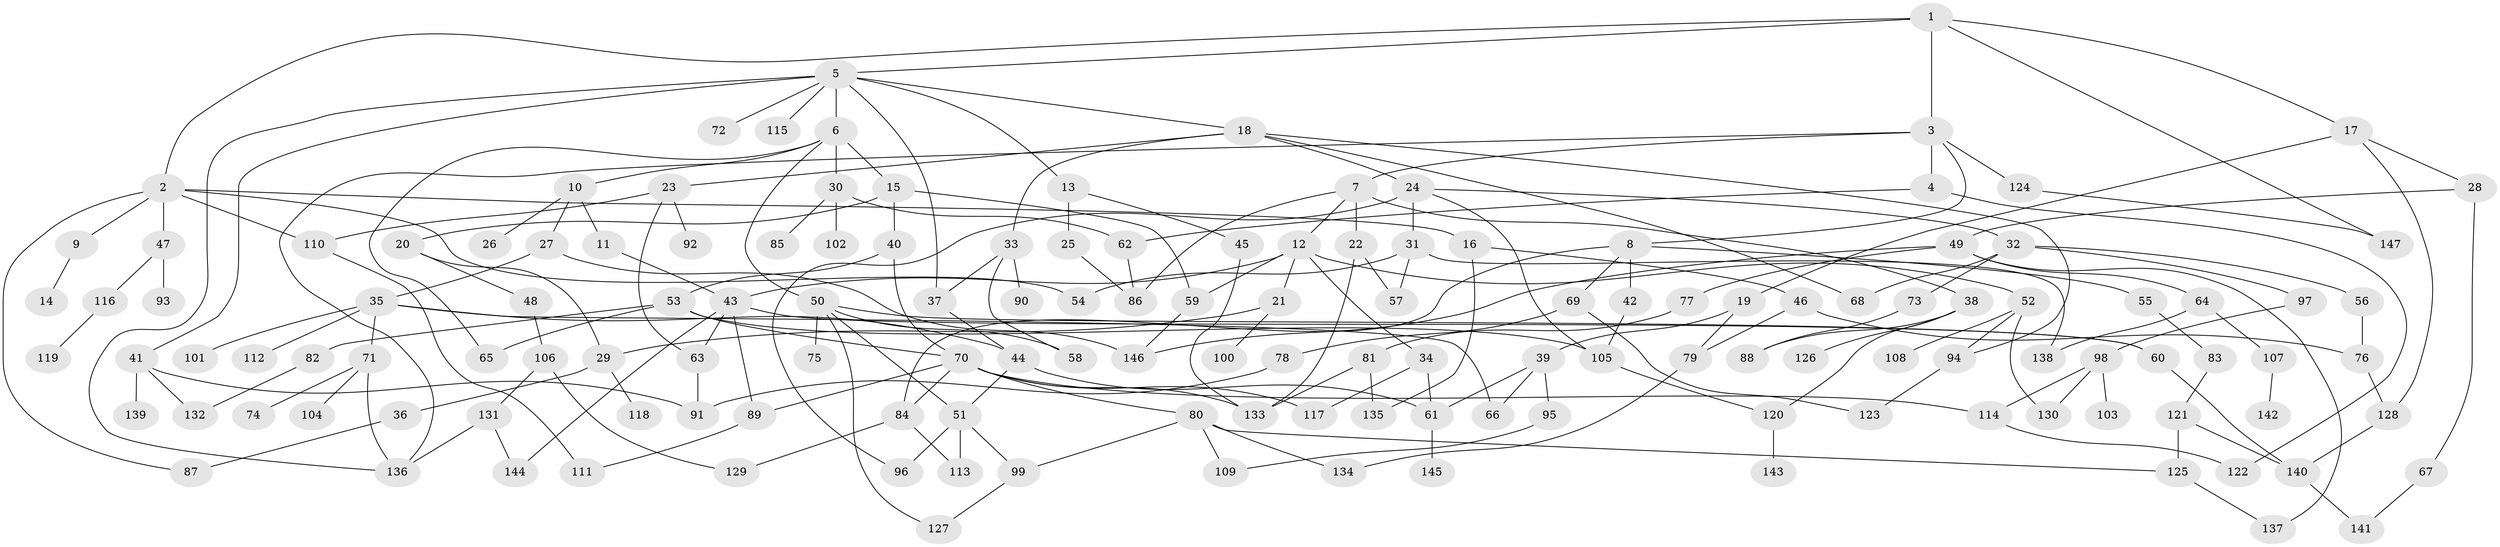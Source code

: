 // coarse degree distribution, {8: 0.030612244897959183, 3: 0.17346938775510204, 13: 0.01020408163265306, 6: 0.061224489795918366, 5: 0.07142857142857142, 1: 0.20408163265306123, 2: 0.25510204081632654, 7: 0.05102040816326531, 4: 0.14285714285714285}
// Generated by graph-tools (version 1.1) at 2025/51/02/27/25 19:51:36]
// undirected, 147 vertices, 211 edges
graph export_dot {
graph [start="1"]
  node [color=gray90,style=filled];
  1;
  2;
  3;
  4;
  5;
  6;
  7;
  8;
  9;
  10;
  11;
  12;
  13;
  14;
  15;
  16;
  17;
  18;
  19;
  20;
  21;
  22;
  23;
  24;
  25;
  26;
  27;
  28;
  29;
  30;
  31;
  32;
  33;
  34;
  35;
  36;
  37;
  38;
  39;
  40;
  41;
  42;
  43;
  44;
  45;
  46;
  47;
  48;
  49;
  50;
  51;
  52;
  53;
  54;
  55;
  56;
  57;
  58;
  59;
  60;
  61;
  62;
  63;
  64;
  65;
  66;
  67;
  68;
  69;
  70;
  71;
  72;
  73;
  74;
  75;
  76;
  77;
  78;
  79;
  80;
  81;
  82;
  83;
  84;
  85;
  86;
  87;
  88;
  89;
  90;
  91;
  92;
  93;
  94;
  95;
  96;
  97;
  98;
  99;
  100;
  101;
  102;
  103;
  104;
  105;
  106;
  107;
  108;
  109;
  110;
  111;
  112;
  113;
  114;
  115;
  116;
  117;
  118;
  119;
  120;
  121;
  122;
  123;
  124;
  125;
  126;
  127;
  128;
  129;
  130;
  131;
  132;
  133;
  134;
  135;
  136;
  137;
  138;
  139;
  140;
  141;
  142;
  143;
  144;
  145;
  146;
  147;
  1 -- 2;
  1 -- 3;
  1 -- 5;
  1 -- 17;
  1 -- 147;
  2 -- 9;
  2 -- 16;
  2 -- 47;
  2 -- 54;
  2 -- 87;
  2 -- 110;
  3 -- 4;
  3 -- 7;
  3 -- 8;
  3 -- 124;
  3 -- 136;
  4 -- 122;
  4 -- 62;
  5 -- 6;
  5 -- 13;
  5 -- 18;
  5 -- 41;
  5 -- 72;
  5 -- 115;
  5 -- 136;
  5 -- 37;
  6 -- 10;
  6 -- 15;
  6 -- 30;
  6 -- 50;
  6 -- 65;
  7 -- 12;
  7 -- 22;
  7 -- 38;
  7 -- 86;
  8 -- 42;
  8 -- 55;
  8 -- 69;
  8 -- 84;
  9 -- 14;
  10 -- 11;
  10 -- 26;
  10 -- 27;
  11 -- 43;
  12 -- 21;
  12 -- 34;
  12 -- 52;
  12 -- 43;
  12 -- 59;
  13 -- 25;
  13 -- 45;
  15 -- 20;
  15 -- 40;
  15 -- 59;
  16 -- 46;
  16 -- 135;
  17 -- 19;
  17 -- 28;
  17 -- 128;
  18 -- 23;
  18 -- 24;
  18 -- 33;
  18 -- 68;
  18 -- 94;
  19 -- 39;
  19 -- 79;
  20 -- 29;
  20 -- 48;
  21 -- 100;
  21 -- 29;
  22 -- 57;
  22 -- 133;
  23 -- 63;
  23 -- 92;
  23 -- 110;
  24 -- 31;
  24 -- 32;
  24 -- 96;
  24 -- 105;
  25 -- 86;
  27 -- 35;
  27 -- 146;
  28 -- 49;
  28 -- 67;
  29 -- 36;
  29 -- 118;
  30 -- 62;
  30 -- 85;
  30 -- 102;
  31 -- 138;
  31 -- 54;
  31 -- 57;
  32 -- 56;
  32 -- 73;
  32 -- 97;
  32 -- 68;
  33 -- 37;
  33 -- 58;
  33 -- 90;
  34 -- 61;
  34 -- 117;
  35 -- 66;
  35 -- 71;
  35 -- 101;
  35 -- 112;
  35 -- 44;
  36 -- 87;
  37 -- 44;
  38 -- 120;
  38 -- 126;
  38 -- 88;
  39 -- 95;
  39 -- 66;
  39 -- 61;
  40 -- 53;
  40 -- 70;
  41 -- 139;
  41 -- 91;
  41 -- 132;
  42 -- 105;
  43 -- 89;
  43 -- 144;
  43 -- 60;
  43 -- 63;
  44 -- 51;
  44 -- 61;
  45 -- 133;
  46 -- 76;
  46 -- 79;
  47 -- 93;
  47 -- 116;
  48 -- 106;
  49 -- 64;
  49 -- 77;
  49 -- 137;
  49 -- 146;
  50 -- 60;
  50 -- 75;
  50 -- 51;
  50 -- 127;
  50 -- 58;
  51 -- 99;
  51 -- 113;
  51 -- 96;
  52 -- 108;
  52 -- 130;
  52 -- 94;
  53 -- 65;
  53 -- 82;
  53 -- 105;
  53 -- 70;
  55 -- 83;
  56 -- 76;
  59 -- 146;
  60 -- 140;
  61 -- 145;
  62 -- 86;
  63 -- 91;
  64 -- 107;
  64 -- 138;
  67 -- 141;
  69 -- 78;
  69 -- 123;
  70 -- 80;
  70 -- 84;
  70 -- 117;
  70 -- 133;
  70 -- 114;
  70 -- 89;
  71 -- 74;
  71 -- 104;
  71 -- 136;
  73 -- 88;
  76 -- 128;
  77 -- 81;
  78 -- 91;
  79 -- 134;
  80 -- 109;
  80 -- 134;
  80 -- 99;
  80 -- 125;
  81 -- 133;
  81 -- 135;
  82 -- 132;
  83 -- 121;
  84 -- 129;
  84 -- 113;
  89 -- 111;
  94 -- 123;
  95 -- 109;
  97 -- 98;
  98 -- 103;
  98 -- 114;
  98 -- 130;
  99 -- 127;
  105 -- 120;
  106 -- 131;
  106 -- 129;
  107 -- 142;
  110 -- 111;
  114 -- 122;
  116 -- 119;
  120 -- 143;
  121 -- 125;
  121 -- 140;
  124 -- 147;
  125 -- 137;
  128 -- 140;
  131 -- 144;
  131 -- 136;
  140 -- 141;
}
